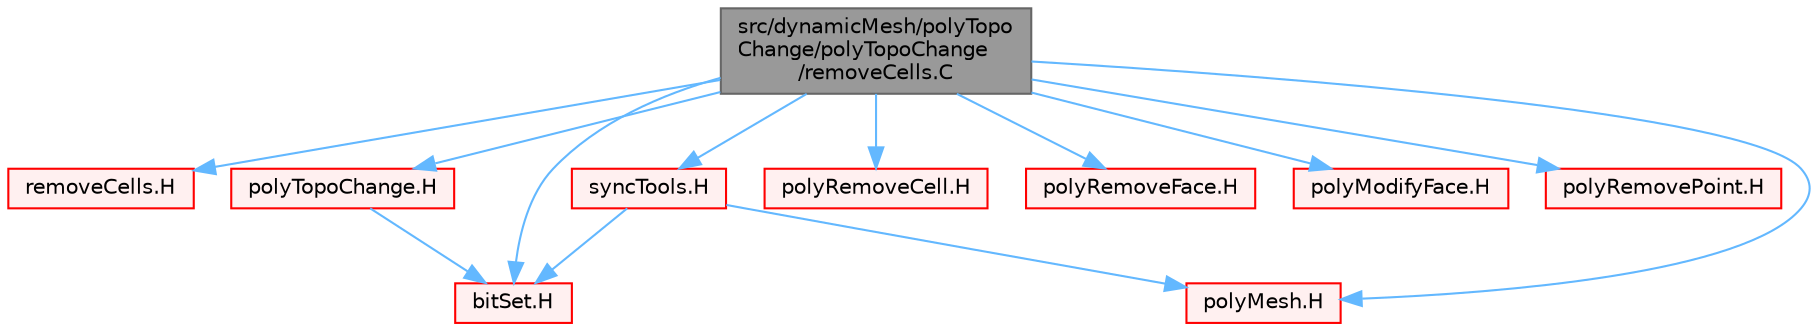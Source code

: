 digraph "src/dynamicMesh/polyTopoChange/polyTopoChange/removeCells.C"
{
 // LATEX_PDF_SIZE
  bgcolor="transparent";
  edge [fontname=Helvetica,fontsize=10,labelfontname=Helvetica,labelfontsize=10];
  node [fontname=Helvetica,fontsize=10,shape=box,height=0.2,width=0.4];
  Node1 [id="Node000001",label="src/dynamicMesh/polyTopo\lChange/polyTopoChange\l/removeCells.C",height=0.2,width=0.4,color="gray40", fillcolor="grey60", style="filled", fontcolor="black",tooltip=" "];
  Node1 -> Node2 [id="edge1_Node000001_Node000002",color="steelblue1",style="solid",tooltip=" "];
  Node2 [id="Node000002",label="removeCells.H",height=0.2,width=0.4,color="red", fillcolor="#FFF0F0", style="filled",URL="$removeCells_8H.html",tooltip=" "];
  Node1 -> Node107 [id="edge2_Node000001_Node000107",color="steelblue1",style="solid",tooltip=" "];
  Node107 [id="Node000107",label="bitSet.H",height=0.2,width=0.4,color="red", fillcolor="#FFF0F0", style="filled",URL="$bitSet_8H.html",tooltip=" "];
  Node1 -> Node125 [id="edge3_Node000001_Node000125",color="steelblue1",style="solid",tooltip=" "];
  Node125 [id="Node000125",label="polyMesh.H",height=0.2,width=0.4,color="red", fillcolor="#FFF0F0", style="filled",URL="$polyMesh_8H.html",tooltip=" "];
  Node1 -> Node280 [id="edge4_Node000001_Node000280",color="steelblue1",style="solid",tooltip=" "];
  Node280 [id="Node000280",label="polyTopoChange.H",height=0.2,width=0.4,color="red", fillcolor="#FFF0F0", style="filled",URL="$polyTopoChange_8H.html",tooltip=" "];
  Node280 -> Node107 [id="edge5_Node000280_Node000107",color="steelblue1",style="solid",tooltip=" "];
  Node1 -> Node282 [id="edge6_Node000001_Node000282",color="steelblue1",style="solid",tooltip=" "];
  Node282 [id="Node000282",label="polyRemoveCell.H",height=0.2,width=0.4,color="red", fillcolor="#FFF0F0", style="filled",URL="$polyRemoveCell_8H.html",tooltip=" "];
  Node1 -> Node284 [id="edge7_Node000001_Node000284",color="steelblue1",style="solid",tooltip=" "];
  Node284 [id="Node000284",label="polyRemoveFace.H",height=0.2,width=0.4,color="red", fillcolor="#FFF0F0", style="filled",URL="$polyRemoveFace_8H.html",tooltip=" "];
  Node1 -> Node285 [id="edge8_Node000001_Node000285",color="steelblue1",style="solid",tooltip=" "];
  Node285 [id="Node000285",label="polyModifyFace.H",height=0.2,width=0.4,color="red", fillcolor="#FFF0F0", style="filled",URL="$polyModifyFace_8H.html",tooltip=" "];
  Node1 -> Node286 [id="edge9_Node000001_Node000286",color="steelblue1",style="solid",tooltip=" "];
  Node286 [id="Node000286",label="polyRemovePoint.H",height=0.2,width=0.4,color="red", fillcolor="#FFF0F0", style="filled",URL="$polyRemovePoint_8H.html",tooltip=" "];
  Node1 -> Node287 [id="edge10_Node000001_Node000287",color="steelblue1",style="solid",tooltip=" "];
  Node287 [id="Node000287",label="syncTools.H",height=0.2,width=0.4,color="red", fillcolor="#FFF0F0", style="filled",URL="$syncTools_8H.html",tooltip=" "];
  Node287 -> Node107 [id="edge11_Node000287_Node000107",color="steelblue1",style="solid",tooltip=" "];
  Node287 -> Node125 [id="edge12_Node000287_Node000125",color="steelblue1",style="solid",tooltip=" "];
}
